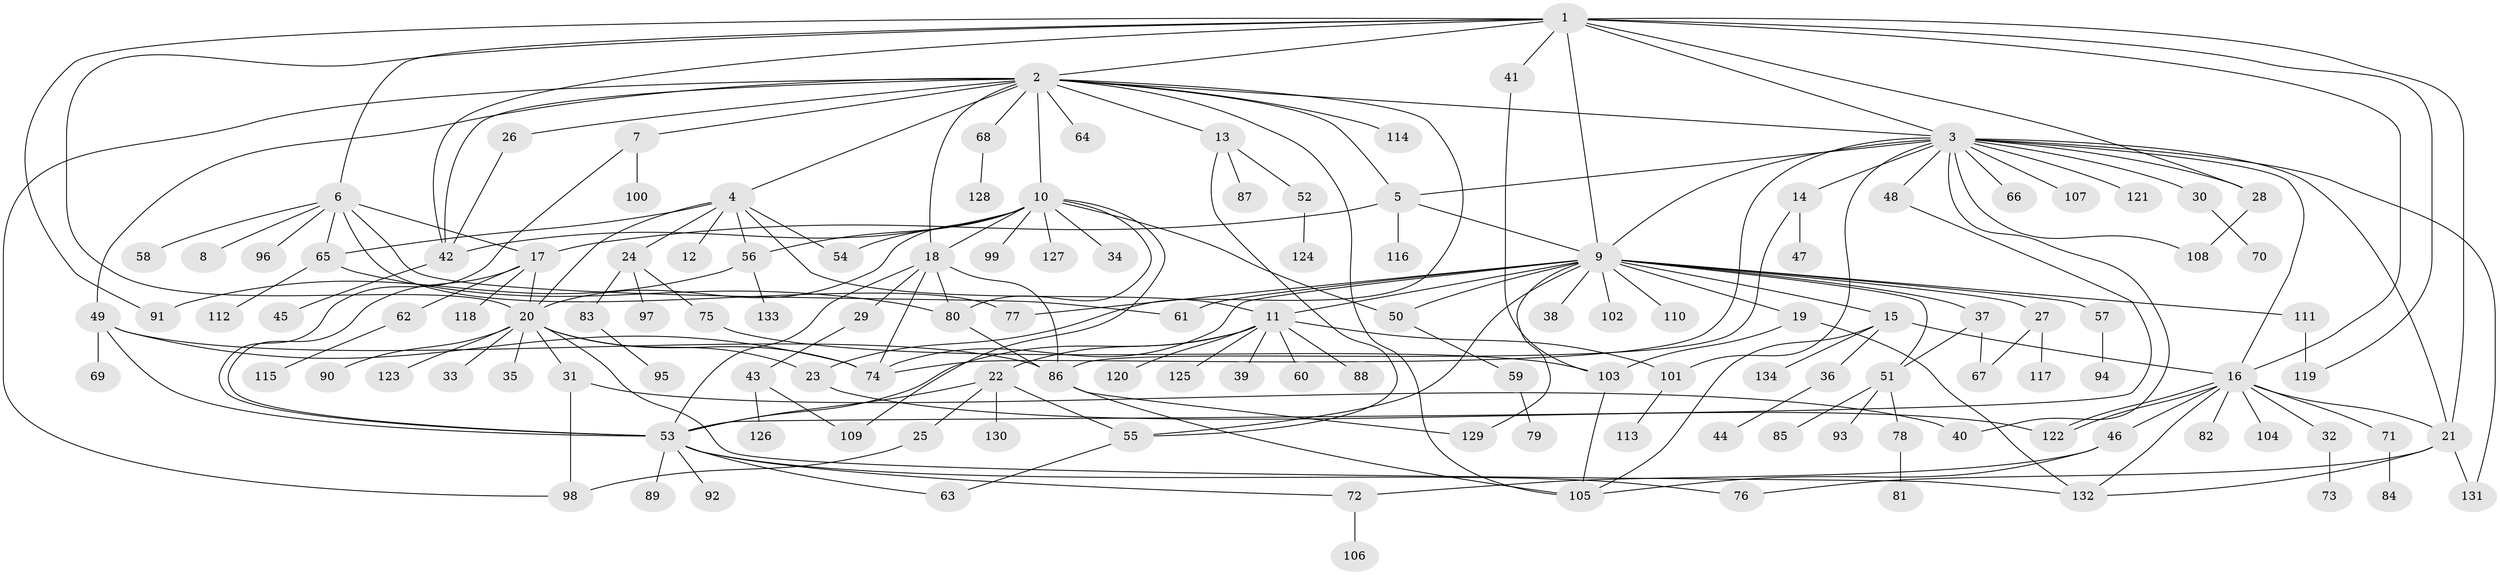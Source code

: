// coarse degree distribution, {10: 0.018518518518518517, 13: 0.037037037037037035, 12: 0.018518518518518517, 7: 0.037037037037037035, 4: 0.16666666666666666, 2: 0.16666666666666666, 15: 0.018518518518518517, 6: 0.09259259259259259, 3: 0.12962962962962962, 8: 0.018518518518518517, 5: 0.05555555555555555, 1: 0.24074074074074073}
// Generated by graph-tools (version 1.1) at 2025/50/03/04/25 22:50:22]
// undirected, 134 vertices, 201 edges
graph export_dot {
  node [color=gray90,style=filled];
  1;
  2;
  3;
  4;
  5;
  6;
  7;
  8;
  9;
  10;
  11;
  12;
  13;
  14;
  15;
  16;
  17;
  18;
  19;
  20;
  21;
  22;
  23;
  24;
  25;
  26;
  27;
  28;
  29;
  30;
  31;
  32;
  33;
  34;
  35;
  36;
  37;
  38;
  39;
  40;
  41;
  42;
  43;
  44;
  45;
  46;
  47;
  48;
  49;
  50;
  51;
  52;
  53;
  54;
  55;
  56;
  57;
  58;
  59;
  60;
  61;
  62;
  63;
  64;
  65;
  66;
  67;
  68;
  69;
  70;
  71;
  72;
  73;
  74;
  75;
  76;
  77;
  78;
  79;
  80;
  81;
  82;
  83;
  84;
  85;
  86;
  87;
  88;
  89;
  90;
  91;
  92;
  93;
  94;
  95;
  96;
  97;
  98;
  99;
  100;
  101;
  102;
  103;
  104;
  105;
  106;
  107;
  108;
  109;
  110;
  111;
  112;
  113;
  114;
  115;
  116;
  117;
  118;
  119;
  120;
  121;
  122;
  123;
  124;
  125;
  126;
  127;
  128;
  129;
  130;
  131;
  132;
  133;
  134;
  1 -- 2;
  1 -- 3;
  1 -- 6;
  1 -- 9;
  1 -- 16;
  1 -- 20;
  1 -- 21;
  1 -- 28;
  1 -- 41;
  1 -- 42;
  1 -- 91;
  1 -- 119;
  2 -- 3;
  2 -- 4;
  2 -- 5;
  2 -- 7;
  2 -- 10;
  2 -- 13;
  2 -- 18;
  2 -- 23;
  2 -- 26;
  2 -- 42;
  2 -- 49;
  2 -- 64;
  2 -- 68;
  2 -- 98;
  2 -- 105;
  2 -- 114;
  3 -- 5;
  3 -- 9;
  3 -- 14;
  3 -- 16;
  3 -- 21;
  3 -- 28;
  3 -- 30;
  3 -- 40;
  3 -- 48;
  3 -- 66;
  3 -- 74;
  3 -- 101;
  3 -- 107;
  3 -- 108;
  3 -- 121;
  3 -- 131;
  4 -- 11;
  4 -- 12;
  4 -- 20;
  4 -- 24;
  4 -- 54;
  4 -- 56;
  4 -- 65;
  5 -- 9;
  5 -- 17;
  5 -- 116;
  6 -- 8;
  6 -- 17;
  6 -- 58;
  6 -- 61;
  6 -- 65;
  6 -- 77;
  6 -- 96;
  7 -- 53;
  7 -- 100;
  9 -- 11;
  9 -- 15;
  9 -- 19;
  9 -- 27;
  9 -- 37;
  9 -- 38;
  9 -- 50;
  9 -- 51;
  9 -- 55;
  9 -- 57;
  9 -- 61;
  9 -- 74;
  9 -- 77;
  9 -- 102;
  9 -- 110;
  9 -- 111;
  9 -- 129;
  10 -- 18;
  10 -- 20;
  10 -- 34;
  10 -- 42;
  10 -- 50;
  10 -- 54;
  10 -- 56;
  10 -- 80;
  10 -- 99;
  10 -- 109;
  10 -- 127;
  11 -- 22;
  11 -- 39;
  11 -- 53;
  11 -- 60;
  11 -- 88;
  11 -- 101;
  11 -- 120;
  11 -- 125;
  13 -- 52;
  13 -- 55;
  13 -- 87;
  14 -- 47;
  14 -- 86;
  15 -- 16;
  15 -- 36;
  15 -- 105;
  15 -- 134;
  16 -- 21;
  16 -- 32;
  16 -- 46;
  16 -- 71;
  16 -- 82;
  16 -- 104;
  16 -- 122;
  16 -- 122;
  16 -- 132;
  17 -- 20;
  17 -- 53;
  17 -- 62;
  17 -- 118;
  18 -- 29;
  18 -- 53;
  18 -- 74;
  18 -- 80;
  18 -- 86;
  19 -- 103;
  19 -- 132;
  20 -- 23;
  20 -- 31;
  20 -- 33;
  20 -- 35;
  20 -- 74;
  20 -- 90;
  20 -- 123;
  20 -- 132;
  21 -- 76;
  21 -- 131;
  21 -- 132;
  22 -- 25;
  22 -- 53;
  22 -- 55;
  22 -- 130;
  23 -- 122;
  24 -- 75;
  24 -- 83;
  24 -- 97;
  25 -- 98;
  26 -- 42;
  27 -- 67;
  27 -- 117;
  28 -- 108;
  29 -- 43;
  30 -- 70;
  31 -- 40;
  31 -- 98;
  32 -- 73;
  36 -- 44;
  37 -- 51;
  37 -- 67;
  41 -- 103;
  42 -- 45;
  43 -- 109;
  43 -- 126;
  46 -- 72;
  46 -- 105;
  48 -- 53;
  49 -- 53;
  49 -- 69;
  49 -- 74;
  49 -- 86;
  50 -- 59;
  51 -- 78;
  51 -- 85;
  51 -- 93;
  52 -- 124;
  53 -- 63;
  53 -- 72;
  53 -- 76;
  53 -- 89;
  53 -- 92;
  55 -- 63;
  56 -- 91;
  56 -- 133;
  57 -- 94;
  59 -- 79;
  62 -- 115;
  65 -- 80;
  65 -- 112;
  68 -- 128;
  71 -- 84;
  72 -- 106;
  75 -- 103;
  78 -- 81;
  80 -- 86;
  83 -- 95;
  86 -- 105;
  86 -- 129;
  101 -- 113;
  103 -- 105;
  111 -- 119;
}
